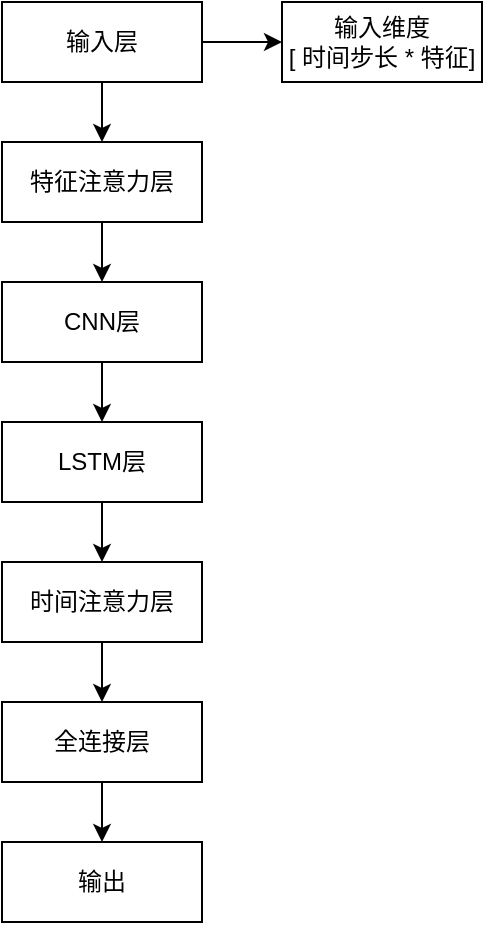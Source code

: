 <mxfile version="26.0.16">
  <diagram name="第 1 页" id="C522jLxO3X1eY6COn24u">
    <mxGraphModel dx="1187" dy="720" grid="1" gridSize="10" guides="1" tooltips="1" connect="1" arrows="1" fold="1" page="1" pageScale="1" pageWidth="827" pageHeight="1169" math="0" shadow="0">
      <root>
        <mxCell id="0" />
        <mxCell id="1" parent="0" />
        <mxCell id="pQeS54v3dMwzsUaev0WR-3" value="" style="edgeStyle=orthogonalEdgeStyle;rounded=0;orthogonalLoop=1;jettySize=auto;html=1;" edge="1" parent="1" source="pQeS54v3dMwzsUaev0WR-1" target="pQeS54v3dMwzsUaev0WR-2">
          <mxGeometry relative="1" as="geometry" />
        </mxCell>
        <mxCell id="pQeS54v3dMwzsUaev0WR-5" value="" style="edgeStyle=orthogonalEdgeStyle;rounded=0;orthogonalLoop=1;jettySize=auto;html=1;" edge="1" parent="1" source="pQeS54v3dMwzsUaev0WR-1" target="pQeS54v3dMwzsUaev0WR-4">
          <mxGeometry relative="1" as="geometry" />
        </mxCell>
        <mxCell id="pQeS54v3dMwzsUaev0WR-1" value="输入层" style="rounded=0;whiteSpace=wrap;html=1;" vertex="1" parent="1">
          <mxGeometry x="130" y="80" width="100" height="40" as="geometry" />
        </mxCell>
        <mxCell id="pQeS54v3dMwzsUaev0WR-2" value="输入维度&lt;div&gt;[ 时间步长 * 特征]&lt;/div&gt;" style="rounded=0;whiteSpace=wrap;html=1;" vertex="1" parent="1">
          <mxGeometry x="270" y="80" width="100" height="40" as="geometry" />
        </mxCell>
        <mxCell id="pQeS54v3dMwzsUaev0WR-7" value="" style="edgeStyle=orthogonalEdgeStyle;rounded=0;orthogonalLoop=1;jettySize=auto;html=1;" edge="1" parent="1" source="pQeS54v3dMwzsUaev0WR-4" target="pQeS54v3dMwzsUaev0WR-6">
          <mxGeometry relative="1" as="geometry" />
        </mxCell>
        <mxCell id="pQeS54v3dMwzsUaev0WR-4" value="特征注意力层" style="rounded=0;whiteSpace=wrap;html=1;" vertex="1" parent="1">
          <mxGeometry x="130" y="150" width="100" height="40" as="geometry" />
        </mxCell>
        <mxCell id="pQeS54v3dMwzsUaev0WR-9" value="" style="edgeStyle=orthogonalEdgeStyle;rounded=0;orthogonalLoop=1;jettySize=auto;html=1;" edge="1" parent="1" source="pQeS54v3dMwzsUaev0WR-6" target="pQeS54v3dMwzsUaev0WR-8">
          <mxGeometry relative="1" as="geometry" />
        </mxCell>
        <mxCell id="pQeS54v3dMwzsUaev0WR-6" value="CNN层" style="rounded=0;whiteSpace=wrap;html=1;" vertex="1" parent="1">
          <mxGeometry x="130" y="220" width="100" height="40" as="geometry" />
        </mxCell>
        <mxCell id="pQeS54v3dMwzsUaev0WR-11" value="" style="edgeStyle=orthogonalEdgeStyle;rounded=0;orthogonalLoop=1;jettySize=auto;html=1;" edge="1" parent="1" source="pQeS54v3dMwzsUaev0WR-8" target="pQeS54v3dMwzsUaev0WR-10">
          <mxGeometry relative="1" as="geometry" />
        </mxCell>
        <mxCell id="pQeS54v3dMwzsUaev0WR-8" value="LSTM层" style="rounded=0;whiteSpace=wrap;html=1;" vertex="1" parent="1">
          <mxGeometry x="130" y="290" width="100" height="40" as="geometry" />
        </mxCell>
        <mxCell id="pQeS54v3dMwzsUaev0WR-13" value="" style="edgeStyle=orthogonalEdgeStyle;rounded=0;orthogonalLoop=1;jettySize=auto;html=1;" edge="1" parent="1" source="pQeS54v3dMwzsUaev0WR-10" target="pQeS54v3dMwzsUaev0WR-12">
          <mxGeometry relative="1" as="geometry" />
        </mxCell>
        <mxCell id="pQeS54v3dMwzsUaev0WR-10" value="时间注意力层" style="rounded=0;whiteSpace=wrap;html=1;" vertex="1" parent="1">
          <mxGeometry x="130" y="360" width="100" height="40" as="geometry" />
        </mxCell>
        <mxCell id="pQeS54v3dMwzsUaev0WR-15" value="" style="edgeStyle=orthogonalEdgeStyle;rounded=0;orthogonalLoop=1;jettySize=auto;html=1;" edge="1" parent="1" source="pQeS54v3dMwzsUaev0WR-12" target="pQeS54v3dMwzsUaev0WR-14">
          <mxGeometry relative="1" as="geometry" />
        </mxCell>
        <mxCell id="pQeS54v3dMwzsUaev0WR-12" value="全连接层" style="rounded=0;whiteSpace=wrap;html=1;" vertex="1" parent="1">
          <mxGeometry x="130" y="430" width="100" height="40" as="geometry" />
        </mxCell>
        <mxCell id="pQeS54v3dMwzsUaev0WR-14" value="输出" style="rounded=0;whiteSpace=wrap;html=1;" vertex="1" parent="1">
          <mxGeometry x="130" y="500" width="100" height="40" as="geometry" />
        </mxCell>
      </root>
    </mxGraphModel>
  </diagram>
</mxfile>
